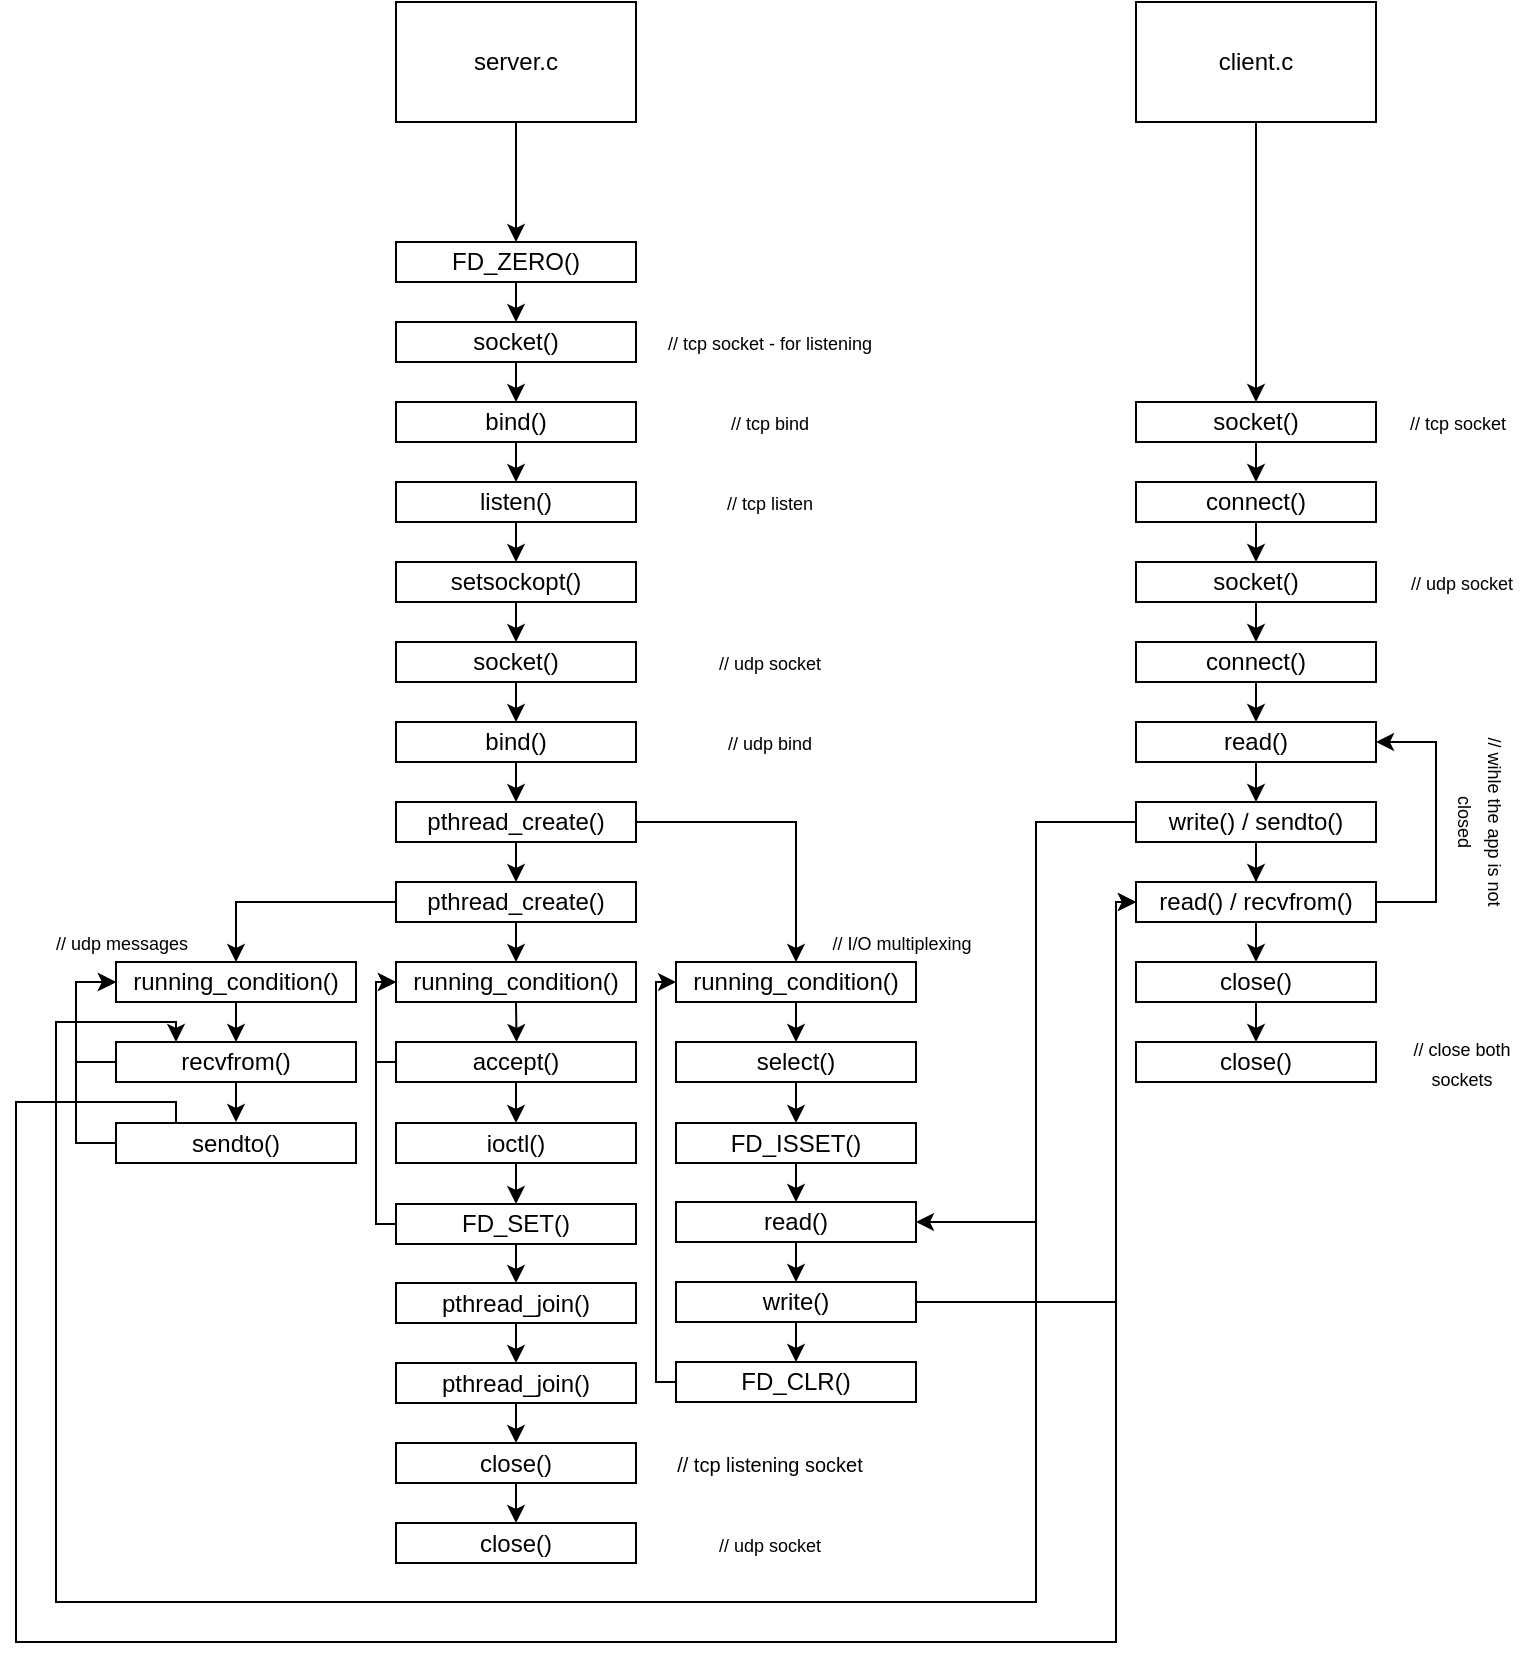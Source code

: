 <mxfile version="25.0.3">
  <diagram name="Page-1" id="tGikYW4I7svxsYGuvtX5">
    <mxGraphModel dx="1444" dy="862" grid="1" gridSize="10" guides="1" tooltips="1" connect="1" arrows="1" fold="1" page="1" pageScale="1" pageWidth="827" pageHeight="1169" math="0" shadow="0">
      <root>
        <mxCell id="0" />
        <mxCell id="1" parent="0" />
        <mxCell id="wIyI8dfQiDnWXXMvzWBP-30" style="edgeStyle=orthogonalEdgeStyle;rounded=0;orthogonalLoop=1;jettySize=auto;html=1;exitX=0.5;exitY=1;exitDx=0;exitDy=0;entryX=0.5;entryY=0;entryDx=0;entryDy=0;" parent="1" source="wIyI8dfQiDnWXXMvzWBP-5" target="wIyI8dfQiDnWXXMvzWBP-17" edge="1">
          <mxGeometry relative="1" as="geometry" />
        </mxCell>
        <mxCell id="wIyI8dfQiDnWXXMvzWBP-5" value="server.c" style="rounded=0;whiteSpace=wrap;html=1;" parent="1" vertex="1">
          <mxGeometry x="231" y="42" width="120" height="60" as="geometry" />
        </mxCell>
        <mxCell id="wIyI8dfQiDnWXXMvzWBP-72" style="edgeStyle=orthogonalEdgeStyle;rounded=0;orthogonalLoop=1;jettySize=auto;html=1;exitX=0.5;exitY=1;exitDx=0;exitDy=0;entryX=0.5;entryY=0;entryDx=0;entryDy=0;" parent="1" source="wIyI8dfQiDnWXXMvzWBP-6" target="wIyI8dfQiDnWXXMvzWBP-67" edge="1">
          <mxGeometry relative="1" as="geometry" />
        </mxCell>
        <mxCell id="wIyI8dfQiDnWXXMvzWBP-6" value="client.c" style="rounded=0;whiteSpace=wrap;html=1;" parent="1" vertex="1">
          <mxGeometry x="601" y="42" width="120" height="60" as="geometry" />
        </mxCell>
        <mxCell id="wIyI8dfQiDnWXXMvzWBP-32" style="edgeStyle=orthogonalEdgeStyle;rounded=0;orthogonalLoop=1;jettySize=auto;html=1;exitX=0.5;exitY=1;exitDx=0;exitDy=0;entryX=0.5;entryY=0;entryDx=0;entryDy=0;" parent="1" source="wIyI8dfQiDnWXXMvzWBP-9" target="wIyI8dfQiDnWXXMvzWBP-19" edge="1">
          <mxGeometry relative="1" as="geometry" />
        </mxCell>
        <mxCell id="wIyI8dfQiDnWXXMvzWBP-9" value="socket()" style="rounded=0;whiteSpace=wrap;html=1;" parent="1" vertex="1">
          <mxGeometry x="231" y="202" width="120" height="20" as="geometry" />
        </mxCell>
        <mxCell id="wIyI8dfQiDnWXXMvzWBP-37" style="edgeStyle=orthogonalEdgeStyle;rounded=0;orthogonalLoop=1;jettySize=auto;html=1;exitX=0.5;exitY=1;exitDx=0;exitDy=0;entryX=0.5;entryY=0;entryDx=0;entryDy=0;" parent="1" source="wIyI8dfQiDnWXXMvzWBP-10" target="wIyI8dfQiDnWXXMvzWBP-12" edge="1">
          <mxGeometry relative="1" as="geometry" />
        </mxCell>
        <mxCell id="wIyI8dfQiDnWXXMvzWBP-60" style="edgeStyle=orthogonalEdgeStyle;rounded=0;orthogonalLoop=1;jettySize=auto;html=1;exitX=1;exitY=0.5;exitDx=0;exitDy=0;entryX=0.5;entryY=0;entryDx=0;entryDy=0;" parent="1" source="wIyI8dfQiDnWXXMvzWBP-10" target="wIyI8dfQiDnWXXMvzWBP-45" edge="1">
          <mxGeometry relative="1" as="geometry" />
        </mxCell>
        <mxCell id="wIyI8dfQiDnWXXMvzWBP-10" value="pthread_create()" style="rounded=0;whiteSpace=wrap;html=1;" parent="1" vertex="1">
          <mxGeometry x="231" y="442" width="120" height="20" as="geometry" />
        </mxCell>
        <mxCell id="wIyI8dfQiDnWXXMvzWBP-36" style="edgeStyle=orthogonalEdgeStyle;rounded=0;orthogonalLoop=1;jettySize=auto;html=1;exitX=0.5;exitY=1;exitDx=0;exitDy=0;entryX=0.5;entryY=0;entryDx=0;entryDy=0;" parent="1" source="wIyI8dfQiDnWXXMvzWBP-11" target="wIyI8dfQiDnWXXMvzWBP-10" edge="1">
          <mxGeometry relative="1" as="geometry" />
        </mxCell>
        <mxCell id="wIyI8dfQiDnWXXMvzWBP-11" value="bind()" style="rounded=0;whiteSpace=wrap;html=1;" parent="1" vertex="1">
          <mxGeometry x="231" y="402" width="120" height="20" as="geometry" />
        </mxCell>
        <mxCell id="wIyI8dfQiDnWXXMvzWBP-38" style="edgeStyle=orthogonalEdgeStyle;rounded=0;orthogonalLoop=1;jettySize=auto;html=1;exitX=0.5;exitY=1;exitDx=0;exitDy=0;entryX=0.5;entryY=0;entryDx=0;entryDy=0;" parent="1" source="wIyI8dfQiDnWXXMvzWBP-12" target="wIyI8dfQiDnWXXMvzWBP-22" edge="1">
          <mxGeometry relative="1" as="geometry" />
        </mxCell>
        <mxCell id="wIyI8dfQiDnWXXMvzWBP-61" style="edgeStyle=orthogonalEdgeStyle;rounded=0;orthogonalLoop=1;jettySize=auto;html=1;exitX=0;exitY=0.5;exitDx=0;exitDy=0;entryX=0.5;entryY=0;entryDx=0;entryDy=0;" parent="1" source="wIyI8dfQiDnWXXMvzWBP-12" target="wIyI8dfQiDnWXXMvzWBP-46" edge="1">
          <mxGeometry relative="1" as="geometry" />
        </mxCell>
        <mxCell id="wIyI8dfQiDnWXXMvzWBP-12" value="pthread_create()" style="rounded=0;whiteSpace=wrap;html=1;" parent="1" vertex="1">
          <mxGeometry x="231" y="482" width="120" height="20" as="geometry" />
        </mxCell>
        <mxCell id="wIyI8dfQiDnWXXMvzWBP-34" style="edgeStyle=orthogonalEdgeStyle;rounded=0;orthogonalLoop=1;jettySize=auto;html=1;exitX=0.5;exitY=1;exitDx=0;exitDy=0;entryX=0.5;entryY=0;entryDx=0;entryDy=0;" parent="1" source="69QTZIDmYjtBVXrWONyk-1" target="wIyI8dfQiDnWXXMvzWBP-16" edge="1">
          <mxGeometry relative="1" as="geometry" />
        </mxCell>
        <mxCell id="wIyI8dfQiDnWXXMvzWBP-15" value="listen()" style="rounded=0;whiteSpace=wrap;html=1;" parent="1" vertex="1">
          <mxGeometry x="231" y="282" width="120" height="20" as="geometry" />
        </mxCell>
        <mxCell id="wIyI8dfQiDnWXXMvzWBP-35" style="edgeStyle=orthogonalEdgeStyle;rounded=0;orthogonalLoop=1;jettySize=auto;html=1;exitX=0.5;exitY=1;exitDx=0;exitDy=0;entryX=0.5;entryY=0;entryDx=0;entryDy=0;" parent="1" source="wIyI8dfQiDnWXXMvzWBP-16" target="wIyI8dfQiDnWXXMvzWBP-11" edge="1">
          <mxGeometry relative="1" as="geometry" />
        </mxCell>
        <mxCell id="wIyI8dfQiDnWXXMvzWBP-16" value="socket()" style="rounded=0;whiteSpace=wrap;html=1;" parent="1" vertex="1">
          <mxGeometry x="231" y="362" width="120" height="20" as="geometry" />
        </mxCell>
        <mxCell id="wIyI8dfQiDnWXXMvzWBP-31" style="edgeStyle=orthogonalEdgeStyle;rounded=0;orthogonalLoop=1;jettySize=auto;html=1;exitX=0.5;exitY=1;exitDx=0;exitDy=0;entryX=0.5;entryY=0;entryDx=0;entryDy=0;" parent="1" source="wIyI8dfQiDnWXXMvzWBP-17" target="wIyI8dfQiDnWXXMvzWBP-9" edge="1">
          <mxGeometry relative="1" as="geometry" />
        </mxCell>
        <mxCell id="wIyI8dfQiDnWXXMvzWBP-17" value="FD_ZERO()" style="rounded=0;whiteSpace=wrap;html=1;" parent="1" vertex="1">
          <mxGeometry x="231" y="162" width="120" height="20" as="geometry" />
        </mxCell>
        <mxCell id="wIyI8dfQiDnWXXMvzWBP-33" style="edgeStyle=orthogonalEdgeStyle;rounded=0;orthogonalLoop=1;jettySize=auto;html=1;exitX=0.5;exitY=1;exitDx=0;exitDy=0;entryX=0.5;entryY=0;entryDx=0;entryDy=0;" parent="1" source="wIyI8dfQiDnWXXMvzWBP-19" target="wIyI8dfQiDnWXXMvzWBP-15" edge="1">
          <mxGeometry relative="1" as="geometry" />
        </mxCell>
        <mxCell id="wIyI8dfQiDnWXXMvzWBP-19" value="bind()" style="rounded=0;whiteSpace=wrap;html=1;" parent="1" vertex="1">
          <mxGeometry x="231" y="242" width="120" height="20" as="geometry" />
        </mxCell>
        <mxCell id="69QTZIDmYjtBVXrWONyk-5" style="edgeStyle=orthogonalEdgeStyle;rounded=0;orthogonalLoop=1;jettySize=auto;html=1;exitX=0.5;exitY=1;exitDx=0;exitDy=0;" edge="1" parent="1" source="wIyI8dfQiDnWXXMvzWBP-22">
          <mxGeometry relative="1" as="geometry">
            <mxPoint x="291.276" y="562.0" as="targetPoint" />
          </mxGeometry>
        </mxCell>
        <mxCell id="wIyI8dfQiDnWXXMvzWBP-22" value="running_condition()" style="rounded=0;whiteSpace=wrap;html=1;" parent="1" vertex="1">
          <mxGeometry x="231" y="522" width="120" height="20" as="geometry" />
        </mxCell>
        <mxCell id="69QTZIDmYjtBVXrWONyk-17" style="edgeStyle=orthogonalEdgeStyle;rounded=0;orthogonalLoop=1;jettySize=auto;html=1;exitX=0.5;exitY=1;exitDx=0;exitDy=0;entryX=0.5;entryY=0;entryDx=0;entryDy=0;" edge="1" parent="1" source="wIyI8dfQiDnWXXMvzWBP-23" target="69QTZIDmYjtBVXrWONyk-3">
          <mxGeometry relative="1" as="geometry" />
        </mxCell>
        <mxCell id="69QTZIDmYjtBVXrWONyk-19" style="edgeStyle=orthogonalEdgeStyle;rounded=0;orthogonalLoop=1;jettySize=auto;html=1;exitX=0;exitY=0.5;exitDx=0;exitDy=0;entryX=0;entryY=0.5;entryDx=0;entryDy=0;" edge="1" parent="1" source="wIyI8dfQiDnWXXMvzWBP-23" target="wIyI8dfQiDnWXXMvzWBP-22">
          <mxGeometry relative="1" as="geometry">
            <Array as="points">
              <mxPoint x="221" y="572" />
              <mxPoint x="221" y="532" />
            </Array>
          </mxGeometry>
        </mxCell>
        <mxCell id="wIyI8dfQiDnWXXMvzWBP-23" value="accept()" style="rounded=0;whiteSpace=wrap;html=1;" parent="1" vertex="1">
          <mxGeometry x="231" y="562" width="120" height="20" as="geometry" />
        </mxCell>
        <mxCell id="wIyI8dfQiDnWXXMvzWBP-41" style="edgeStyle=orthogonalEdgeStyle;rounded=0;orthogonalLoop=1;jettySize=auto;html=1;exitX=0.5;exitY=1;exitDx=0;exitDy=0;entryX=0.5;entryY=0;entryDx=0;entryDy=0;" parent="1" source="wIyI8dfQiDnWXXMvzWBP-24" target="wIyI8dfQiDnWXXMvzWBP-25" edge="1">
          <mxGeometry relative="1" as="geometry" />
        </mxCell>
        <mxCell id="69QTZIDmYjtBVXrWONyk-8" style="edgeStyle=orthogonalEdgeStyle;rounded=0;orthogonalLoop=1;jettySize=auto;html=1;exitX=0;exitY=0.5;exitDx=0;exitDy=0;entryX=0;entryY=0.5;entryDx=0;entryDy=0;" edge="1" parent="1" source="wIyI8dfQiDnWXXMvzWBP-24" target="wIyI8dfQiDnWXXMvzWBP-22">
          <mxGeometry relative="1" as="geometry">
            <Array as="points">
              <mxPoint x="221" y="653" />
              <mxPoint x="221" y="532" />
            </Array>
          </mxGeometry>
        </mxCell>
        <mxCell id="wIyI8dfQiDnWXXMvzWBP-24" value="FD_SET()" style="rounded=0;whiteSpace=wrap;html=1;" parent="1" vertex="1">
          <mxGeometry x="231" y="643" width="120" height="20" as="geometry" />
        </mxCell>
        <mxCell id="wIyI8dfQiDnWXXMvzWBP-42" style="edgeStyle=orthogonalEdgeStyle;rounded=0;orthogonalLoop=1;jettySize=auto;html=1;exitX=0.5;exitY=1;exitDx=0;exitDy=0;entryX=0.5;entryY=0;entryDx=0;entryDy=0;" parent="1" source="wIyI8dfQiDnWXXMvzWBP-25" target="wIyI8dfQiDnWXXMvzWBP-26" edge="1">
          <mxGeometry relative="1" as="geometry" />
        </mxCell>
        <mxCell id="wIyI8dfQiDnWXXMvzWBP-25" value="pthread_join()" style="rounded=0;whiteSpace=wrap;html=1;" parent="1" vertex="1">
          <mxGeometry x="231" y="682.5" width="120" height="20" as="geometry" />
        </mxCell>
        <mxCell id="wIyI8dfQiDnWXXMvzWBP-43" style="edgeStyle=orthogonalEdgeStyle;rounded=0;orthogonalLoop=1;jettySize=auto;html=1;exitX=0.5;exitY=1;exitDx=0;exitDy=0;entryX=0.5;entryY=0;entryDx=0;entryDy=0;" parent="1" source="wIyI8dfQiDnWXXMvzWBP-26" target="wIyI8dfQiDnWXXMvzWBP-27" edge="1">
          <mxGeometry relative="1" as="geometry" />
        </mxCell>
        <mxCell id="wIyI8dfQiDnWXXMvzWBP-26" value="pthread_join()" style="rounded=0;whiteSpace=wrap;html=1;" parent="1" vertex="1">
          <mxGeometry x="231" y="722.5" width="120" height="20" as="geometry" />
        </mxCell>
        <mxCell id="wIyI8dfQiDnWXXMvzWBP-44" style="edgeStyle=orthogonalEdgeStyle;rounded=0;orthogonalLoop=1;jettySize=auto;html=1;exitX=0.5;exitY=1;exitDx=0;exitDy=0;entryX=0.5;entryY=0;entryDx=0;entryDy=0;" parent="1" source="wIyI8dfQiDnWXXMvzWBP-27" target="wIyI8dfQiDnWXXMvzWBP-28" edge="1">
          <mxGeometry relative="1" as="geometry" />
        </mxCell>
        <mxCell id="wIyI8dfQiDnWXXMvzWBP-27" value="close()" style="rounded=0;whiteSpace=wrap;html=1;" parent="1" vertex="1">
          <mxGeometry x="231" y="762.5" width="120" height="20" as="geometry" />
        </mxCell>
        <mxCell id="wIyI8dfQiDnWXXMvzWBP-28" value="close()" style="rounded=0;whiteSpace=wrap;html=1;" parent="1" vertex="1">
          <mxGeometry x="231" y="802.5" width="120" height="20" as="geometry" />
        </mxCell>
        <mxCell id="wIyI8dfQiDnWXXMvzWBP-54" style="edgeStyle=orthogonalEdgeStyle;rounded=0;orthogonalLoop=1;jettySize=auto;html=1;exitX=0.5;exitY=1;exitDx=0;exitDy=0;entryX=0.5;entryY=0;entryDx=0;entryDy=0;" parent="1" source="wIyI8dfQiDnWXXMvzWBP-45" target="wIyI8dfQiDnWXXMvzWBP-47" edge="1">
          <mxGeometry relative="1" as="geometry" />
        </mxCell>
        <mxCell id="wIyI8dfQiDnWXXMvzWBP-45" value="running_condition()" style="rounded=0;whiteSpace=wrap;html=1;" parent="1" vertex="1">
          <mxGeometry x="371" y="522" width="120" height="20" as="geometry" />
        </mxCell>
        <mxCell id="wIyI8dfQiDnWXXMvzWBP-64" style="edgeStyle=orthogonalEdgeStyle;rounded=0;orthogonalLoop=1;jettySize=auto;html=1;exitX=0.5;exitY=1;exitDx=0;exitDy=0;entryX=0.5;entryY=0;entryDx=0;entryDy=0;" parent="1" source="wIyI8dfQiDnWXXMvzWBP-46" target="wIyI8dfQiDnWXXMvzWBP-62" edge="1">
          <mxGeometry relative="1" as="geometry" />
        </mxCell>
        <mxCell id="wIyI8dfQiDnWXXMvzWBP-46" value="running_condition()" style="rounded=0;whiteSpace=wrap;html=1;" parent="1" vertex="1">
          <mxGeometry x="91" y="522" width="120" height="20" as="geometry" />
        </mxCell>
        <mxCell id="wIyI8dfQiDnWXXMvzWBP-55" style="edgeStyle=orthogonalEdgeStyle;rounded=0;orthogonalLoop=1;jettySize=auto;html=1;exitX=0.5;exitY=1;exitDx=0;exitDy=0;entryX=0.5;entryY=0;entryDx=0;entryDy=0;" parent="1" source="wIyI8dfQiDnWXXMvzWBP-47" target="wIyI8dfQiDnWXXMvzWBP-48" edge="1">
          <mxGeometry relative="1" as="geometry" />
        </mxCell>
        <mxCell id="wIyI8dfQiDnWXXMvzWBP-47" value="select()" style="rounded=0;whiteSpace=wrap;html=1;" parent="1" vertex="1">
          <mxGeometry x="371" y="562" width="120" height="20" as="geometry" />
        </mxCell>
        <mxCell id="wIyI8dfQiDnWXXMvzWBP-56" style="edgeStyle=orthogonalEdgeStyle;rounded=0;orthogonalLoop=1;jettySize=auto;html=1;exitX=0.5;exitY=1;exitDx=0;exitDy=0;entryX=0.5;entryY=0;entryDx=0;entryDy=0;" parent="1" source="wIyI8dfQiDnWXXMvzWBP-48" target="wIyI8dfQiDnWXXMvzWBP-49" edge="1">
          <mxGeometry relative="1" as="geometry" />
        </mxCell>
        <mxCell id="wIyI8dfQiDnWXXMvzWBP-48" value="FD_ISSET()" style="rounded=0;whiteSpace=wrap;html=1;" parent="1" vertex="1">
          <mxGeometry x="371" y="602.5" width="120" height="20" as="geometry" />
        </mxCell>
        <mxCell id="wIyI8dfQiDnWXXMvzWBP-57" style="edgeStyle=orthogonalEdgeStyle;rounded=0;orthogonalLoop=1;jettySize=auto;html=1;exitX=0.5;exitY=1;exitDx=0;exitDy=0;entryX=0.5;entryY=0;entryDx=0;entryDy=0;" parent="1" source="wIyI8dfQiDnWXXMvzWBP-49" target="wIyI8dfQiDnWXXMvzWBP-50" edge="1">
          <mxGeometry relative="1" as="geometry" />
        </mxCell>
        <mxCell id="wIyI8dfQiDnWXXMvzWBP-49" value="read()" style="rounded=0;whiteSpace=wrap;html=1;" parent="1" vertex="1">
          <mxGeometry x="371" y="642" width="120" height="20" as="geometry" />
        </mxCell>
        <mxCell id="wIyI8dfQiDnWXXMvzWBP-58" style="edgeStyle=orthogonalEdgeStyle;rounded=0;orthogonalLoop=1;jettySize=auto;html=1;exitX=0.5;exitY=1;exitDx=0;exitDy=0;entryX=0.5;entryY=0;entryDx=0;entryDy=0;" parent="1" source="wIyI8dfQiDnWXXMvzWBP-50" edge="1">
          <mxGeometry relative="1" as="geometry">
            <mxPoint x="431" y="722" as="targetPoint" />
          </mxGeometry>
        </mxCell>
        <mxCell id="69QTZIDmYjtBVXrWONyk-22" style="edgeStyle=orthogonalEdgeStyle;rounded=0;orthogonalLoop=1;jettySize=auto;html=1;exitX=1;exitY=0.5;exitDx=0;exitDy=0;entryX=0;entryY=0.5;entryDx=0;entryDy=0;" edge="1" parent="1" source="wIyI8dfQiDnWXXMvzWBP-50" target="wIyI8dfQiDnWXXMvzWBP-77">
          <mxGeometry relative="1" as="geometry">
            <Array as="points">
              <mxPoint x="591" y="692" />
              <mxPoint x="591" y="492" />
            </Array>
          </mxGeometry>
        </mxCell>
        <mxCell id="wIyI8dfQiDnWXXMvzWBP-50" value="write&lt;span style=&quot;background-color: initial;&quot;&gt;()&lt;/span&gt;" style="rounded=0;whiteSpace=wrap;html=1;" parent="1" vertex="1">
          <mxGeometry x="371" y="682" width="120" height="20" as="geometry" />
        </mxCell>
        <mxCell id="wIyI8dfQiDnWXXMvzWBP-59" style="edgeStyle=orthogonalEdgeStyle;rounded=0;orthogonalLoop=1;jettySize=auto;html=1;exitX=0.5;exitY=1;exitDx=0;exitDy=0;entryX=0.5;entryY=0;entryDx=0;entryDy=0;" parent="1" target="wIyI8dfQiDnWXXMvzWBP-53" edge="1">
          <mxGeometry relative="1" as="geometry">
            <mxPoint x="431" y="742" as="sourcePoint" />
          </mxGeometry>
        </mxCell>
        <mxCell id="69QTZIDmYjtBVXrWONyk-11" style="edgeStyle=orthogonalEdgeStyle;rounded=0;orthogonalLoop=1;jettySize=auto;html=1;exitX=0;exitY=0.5;exitDx=0;exitDy=0;entryX=0;entryY=0.5;entryDx=0;entryDy=0;" edge="1" parent="1" source="wIyI8dfQiDnWXXMvzWBP-53" target="wIyI8dfQiDnWXXMvzWBP-45">
          <mxGeometry relative="1" as="geometry">
            <Array as="points">
              <mxPoint x="361" y="732" />
              <mxPoint x="361" y="532" />
            </Array>
          </mxGeometry>
        </mxCell>
        <mxCell id="wIyI8dfQiDnWXXMvzWBP-53" value="FD_CLR()" style="rounded=0;whiteSpace=wrap;html=1;" parent="1" vertex="1">
          <mxGeometry x="371" y="722" width="120" height="20" as="geometry" />
        </mxCell>
        <mxCell id="wIyI8dfQiDnWXXMvzWBP-65" style="edgeStyle=orthogonalEdgeStyle;rounded=0;orthogonalLoop=1;jettySize=auto;html=1;exitX=0.5;exitY=1;exitDx=0;exitDy=0;" parent="1" source="wIyI8dfQiDnWXXMvzWBP-62" edge="1">
          <mxGeometry relative="1" as="geometry">
            <mxPoint x="151" y="602" as="targetPoint" />
          </mxGeometry>
        </mxCell>
        <mxCell id="69QTZIDmYjtBVXrWONyk-10" style="edgeStyle=orthogonalEdgeStyle;rounded=0;orthogonalLoop=1;jettySize=auto;html=1;exitX=0;exitY=0.5;exitDx=0;exitDy=0;entryX=0;entryY=0.5;entryDx=0;entryDy=0;" edge="1" parent="1" source="wIyI8dfQiDnWXXMvzWBP-62" target="wIyI8dfQiDnWXXMvzWBP-46">
          <mxGeometry relative="1" as="geometry" />
        </mxCell>
        <mxCell id="wIyI8dfQiDnWXXMvzWBP-62" value="recvfrom()" style="rounded=0;whiteSpace=wrap;html=1;" parent="1" vertex="1">
          <mxGeometry x="91" y="562" width="120" height="20" as="geometry" />
        </mxCell>
        <mxCell id="69QTZIDmYjtBVXrWONyk-9" style="edgeStyle=orthogonalEdgeStyle;rounded=0;orthogonalLoop=1;jettySize=auto;html=1;exitX=0;exitY=0.5;exitDx=0;exitDy=0;entryX=0;entryY=0.5;entryDx=0;entryDy=0;" edge="1" parent="1" source="wIyI8dfQiDnWXXMvzWBP-63" target="wIyI8dfQiDnWXXMvzWBP-46">
          <mxGeometry relative="1" as="geometry" />
        </mxCell>
        <mxCell id="69QTZIDmYjtBVXrWONyk-23" style="edgeStyle=orthogonalEdgeStyle;rounded=0;orthogonalLoop=1;jettySize=auto;html=1;exitX=0.25;exitY=0;exitDx=0;exitDy=0;entryX=0;entryY=0.5;entryDx=0;entryDy=0;" edge="1" parent="1" source="wIyI8dfQiDnWXXMvzWBP-63" target="wIyI8dfQiDnWXXMvzWBP-77">
          <mxGeometry relative="1" as="geometry">
            <Array as="points">
              <mxPoint x="121" y="592" />
              <mxPoint x="41" y="592" />
              <mxPoint x="41" y="862" />
              <mxPoint x="591" y="862" />
              <mxPoint x="591" y="492" />
            </Array>
          </mxGeometry>
        </mxCell>
        <mxCell id="wIyI8dfQiDnWXXMvzWBP-63" value="sendto()" style="rounded=0;whiteSpace=wrap;html=1;" parent="1" vertex="1">
          <mxGeometry x="91" y="602.5" width="120" height="20" as="geometry" />
        </mxCell>
        <mxCell id="69QTZIDmYjtBVXrWONyk-30" style="edgeStyle=orthogonalEdgeStyle;rounded=0;orthogonalLoop=1;jettySize=auto;html=1;exitX=0.5;exitY=1;exitDx=0;exitDy=0;entryX=0.5;entryY=0;entryDx=0;entryDy=0;" edge="1" parent="1" source="wIyI8dfQiDnWXXMvzWBP-67" target="wIyI8dfQiDnWXXMvzWBP-69">
          <mxGeometry relative="1" as="geometry" />
        </mxCell>
        <mxCell id="wIyI8dfQiDnWXXMvzWBP-67" value="socket()" style="rounded=0;whiteSpace=wrap;html=1;" parent="1" vertex="1">
          <mxGeometry x="601" y="242" width="120" height="20" as="geometry" />
        </mxCell>
        <mxCell id="69QTZIDmYjtBVXrWONyk-31" style="edgeStyle=orthogonalEdgeStyle;rounded=0;orthogonalLoop=1;jettySize=auto;html=1;exitX=0.5;exitY=1;exitDx=0;exitDy=0;entryX=0.5;entryY=0;entryDx=0;entryDy=0;" edge="1" parent="1" source="wIyI8dfQiDnWXXMvzWBP-69" target="wIyI8dfQiDnWXXMvzWBP-71">
          <mxGeometry relative="1" as="geometry" />
        </mxCell>
        <mxCell id="wIyI8dfQiDnWXXMvzWBP-69" value="connect()" style="rounded=0;whiteSpace=wrap;html=1;" parent="1" vertex="1">
          <mxGeometry x="601" y="282" width="120" height="20" as="geometry" />
        </mxCell>
        <mxCell id="69QTZIDmYjtBVXrWONyk-32" style="edgeStyle=orthogonalEdgeStyle;rounded=0;orthogonalLoop=1;jettySize=auto;html=1;exitX=0.5;exitY=1;exitDx=0;exitDy=0;entryX=0.5;entryY=0;entryDx=0;entryDy=0;" edge="1" parent="1" source="wIyI8dfQiDnWXXMvzWBP-71" target="wIyI8dfQiDnWXXMvzWBP-73">
          <mxGeometry relative="1" as="geometry" />
        </mxCell>
        <mxCell id="wIyI8dfQiDnWXXMvzWBP-71" value="socket()" style="rounded=0;whiteSpace=wrap;html=1;" parent="1" vertex="1">
          <mxGeometry x="601" y="322" width="120" height="20" as="geometry" />
        </mxCell>
        <mxCell id="wIyI8dfQiDnWXXMvzWBP-78" style="edgeStyle=orthogonalEdgeStyle;rounded=0;orthogonalLoop=1;jettySize=auto;html=1;exitX=0.5;exitY=1;exitDx=0;exitDy=0;entryX=0.5;entryY=0;entryDx=0;entryDy=0;" parent="1" source="wIyI8dfQiDnWXXMvzWBP-73" target="wIyI8dfQiDnWXXMvzWBP-75" edge="1">
          <mxGeometry relative="1" as="geometry" />
        </mxCell>
        <mxCell id="wIyI8dfQiDnWXXMvzWBP-73" value="connect()" style="rounded=0;whiteSpace=wrap;html=1;" parent="1" vertex="1">
          <mxGeometry x="601" y="362" width="120" height="20" as="geometry" />
        </mxCell>
        <mxCell id="wIyI8dfQiDnWXXMvzWBP-74" style="edgeStyle=orthogonalEdgeStyle;rounded=0;orthogonalLoop=1;jettySize=auto;html=1;exitX=0.5;exitY=1;exitDx=0;exitDy=0;entryX=0.5;entryY=0;entryDx=0;entryDy=0;" parent="1" source="wIyI8dfQiDnWXXMvzWBP-75" target="wIyI8dfQiDnWXXMvzWBP-76" edge="1">
          <mxGeometry relative="1" as="geometry" />
        </mxCell>
        <mxCell id="wIyI8dfQiDnWXXMvzWBP-75" value="read()" style="rounded=0;whiteSpace=wrap;html=1;" parent="1" vertex="1">
          <mxGeometry x="601" y="402" width="120" height="20" as="geometry" />
        </mxCell>
        <mxCell id="wIyI8dfQiDnWXXMvzWBP-79" style="edgeStyle=orthogonalEdgeStyle;rounded=0;orthogonalLoop=1;jettySize=auto;html=1;exitX=0.5;exitY=1;exitDx=0;exitDy=0;" parent="1" source="wIyI8dfQiDnWXXMvzWBP-76" target="wIyI8dfQiDnWXXMvzWBP-77" edge="1">
          <mxGeometry relative="1" as="geometry" />
        </mxCell>
        <mxCell id="69QTZIDmYjtBVXrWONyk-20" style="edgeStyle=orthogonalEdgeStyle;rounded=0;orthogonalLoop=1;jettySize=auto;html=1;exitX=0;exitY=0.5;exitDx=0;exitDy=0;entryX=1;entryY=0.5;entryDx=0;entryDy=0;" edge="1" parent="1" source="wIyI8dfQiDnWXXMvzWBP-76" target="wIyI8dfQiDnWXXMvzWBP-49">
          <mxGeometry relative="1" as="geometry">
            <Array as="points">
              <mxPoint x="551" y="452" />
              <mxPoint x="551" y="652" />
            </Array>
          </mxGeometry>
        </mxCell>
        <mxCell id="69QTZIDmYjtBVXrWONyk-21" style="edgeStyle=orthogonalEdgeStyle;rounded=0;orthogonalLoop=1;jettySize=auto;html=1;exitX=0;exitY=0.5;exitDx=0;exitDy=0;entryX=0.25;entryY=0;entryDx=0;entryDy=0;" edge="1" parent="1" source="wIyI8dfQiDnWXXMvzWBP-76" target="wIyI8dfQiDnWXXMvzWBP-62">
          <mxGeometry relative="1" as="geometry">
            <Array as="points">
              <mxPoint x="551" y="452" />
              <mxPoint x="551" y="842" />
              <mxPoint x="61" y="842" />
              <mxPoint x="61" y="552" />
              <mxPoint x="121" y="552" />
            </Array>
          </mxGeometry>
        </mxCell>
        <mxCell id="wIyI8dfQiDnWXXMvzWBP-76" value="write&lt;span style=&quot;background-color: initial;&quot;&gt;() / sendto()&lt;/span&gt;" style="rounded=0;whiteSpace=wrap;html=1;" parent="1" vertex="1">
          <mxGeometry x="601" y="442" width="120" height="20" as="geometry" />
        </mxCell>
        <mxCell id="wIyI8dfQiDnWXXMvzWBP-83" style="edgeStyle=orthogonalEdgeStyle;rounded=0;orthogonalLoop=1;jettySize=auto;html=1;exitX=0.5;exitY=1;exitDx=0;exitDy=0;entryX=0.5;entryY=0;entryDx=0;entryDy=0;" parent="1" source="wIyI8dfQiDnWXXMvzWBP-77" target="wIyI8dfQiDnWXXMvzWBP-81" edge="1">
          <mxGeometry relative="1" as="geometry" />
        </mxCell>
        <mxCell id="wIyI8dfQiDnWXXMvzWBP-84" style="edgeStyle=orthogonalEdgeStyle;rounded=0;orthogonalLoop=1;jettySize=auto;html=1;exitX=1;exitY=0.5;exitDx=0;exitDy=0;entryX=1;entryY=0.5;entryDx=0;entryDy=0;" parent="1" source="wIyI8dfQiDnWXXMvzWBP-77" target="wIyI8dfQiDnWXXMvzWBP-75" edge="1">
          <mxGeometry relative="1" as="geometry">
            <Array as="points">
              <mxPoint x="751" y="492" />
              <mxPoint x="751" y="412" />
            </Array>
          </mxGeometry>
        </mxCell>
        <mxCell id="wIyI8dfQiDnWXXMvzWBP-77" value="read() / recvfrom()" style="rounded=0;whiteSpace=wrap;html=1;" parent="1" vertex="1">
          <mxGeometry x="601" y="482" width="120" height="20" as="geometry" />
        </mxCell>
        <mxCell id="wIyI8dfQiDnWXXMvzWBP-80" style="edgeStyle=orthogonalEdgeStyle;rounded=0;orthogonalLoop=1;jettySize=auto;html=1;exitX=0.5;exitY=1;exitDx=0;exitDy=0;entryX=0.5;entryY=0;entryDx=0;entryDy=0;" parent="1" source="wIyI8dfQiDnWXXMvzWBP-81" target="wIyI8dfQiDnWXXMvzWBP-82" edge="1">
          <mxGeometry relative="1" as="geometry" />
        </mxCell>
        <mxCell id="wIyI8dfQiDnWXXMvzWBP-81" value="close()" style="rounded=0;whiteSpace=wrap;html=1;" parent="1" vertex="1">
          <mxGeometry x="601" y="522" width="120" height="20" as="geometry" />
        </mxCell>
        <mxCell id="wIyI8dfQiDnWXXMvzWBP-82" value="close()" style="rounded=0;whiteSpace=wrap;html=1;" parent="1" vertex="1">
          <mxGeometry x="601" y="562" width="120" height="20" as="geometry" />
        </mxCell>
        <mxCell id="wIyI8dfQiDnWXXMvzWBP-86" value="&lt;font style=&quot;font-size: 9px;&quot;&gt;// tcp socket - for listening&lt;/font&gt;" style="text;html=1;align=center;verticalAlign=middle;whiteSpace=wrap;rounded=0;" parent="1" vertex="1">
          <mxGeometry x="365" y="202" width="106" height="20" as="geometry" />
        </mxCell>
        <mxCell id="wIyI8dfQiDnWXXMvzWBP-87" value="&lt;font style=&quot;font-size: 9px;&quot;&gt;// tcp bind&lt;/font&gt;" style="text;html=1;align=center;verticalAlign=middle;whiteSpace=wrap;rounded=0;" parent="1" vertex="1">
          <mxGeometry x="365" y="242" width="106" height="20" as="geometry" />
        </mxCell>
        <mxCell id="wIyI8dfQiDnWXXMvzWBP-90" value="&lt;font style=&quot;font-size: 9px;&quot;&gt;// udp socket&lt;/font&gt;" style="text;html=1;align=center;verticalAlign=middle;whiteSpace=wrap;rounded=0;" parent="1" vertex="1">
          <mxGeometry x="365" y="362" width="106" height="20" as="geometry" />
        </mxCell>
        <mxCell id="wIyI8dfQiDnWXXMvzWBP-91" value="&lt;font style=&quot;font-size: 9px;&quot;&gt;// udp bind&lt;/font&gt;" style="text;html=1;align=center;verticalAlign=middle;whiteSpace=wrap;rounded=0;" parent="1" vertex="1">
          <mxGeometry x="365" y="402" width="106" height="20" as="geometry" />
        </mxCell>
        <mxCell id="wIyI8dfQiDnWXXMvzWBP-92" value="&lt;font style=&quot;font-size: 9px;&quot;&gt;// tcp listen&lt;/font&gt;" style="text;html=1;align=center;verticalAlign=middle;whiteSpace=wrap;rounded=0;" parent="1" vertex="1">
          <mxGeometry x="365" y="282" width="106" height="20" as="geometry" />
        </mxCell>
        <mxCell id="69QTZIDmYjtBVXrWONyk-2" value="" style="edgeStyle=orthogonalEdgeStyle;rounded=0;orthogonalLoop=1;jettySize=auto;html=1;exitX=0.5;exitY=1;exitDx=0;exitDy=0;entryX=0.5;entryY=0;entryDx=0;entryDy=0;" edge="1" parent="1" source="wIyI8dfQiDnWXXMvzWBP-15" target="69QTZIDmYjtBVXrWONyk-1">
          <mxGeometry relative="1" as="geometry">
            <mxPoint x="291" y="302" as="sourcePoint" />
            <mxPoint x="291" y="362" as="targetPoint" />
          </mxGeometry>
        </mxCell>
        <mxCell id="69QTZIDmYjtBVXrWONyk-1" value="setsockopt()" style="rounded=0;whiteSpace=wrap;html=1;" vertex="1" parent="1">
          <mxGeometry x="231" y="322" width="120" height="20" as="geometry" />
        </mxCell>
        <mxCell id="69QTZIDmYjtBVXrWONyk-18" style="edgeStyle=orthogonalEdgeStyle;rounded=0;orthogonalLoop=1;jettySize=auto;html=1;exitX=0.5;exitY=1;exitDx=0;exitDy=0;entryX=0.5;entryY=0;entryDx=0;entryDy=0;" edge="1" parent="1" source="69QTZIDmYjtBVXrWONyk-3" target="wIyI8dfQiDnWXXMvzWBP-24">
          <mxGeometry relative="1" as="geometry" />
        </mxCell>
        <mxCell id="69QTZIDmYjtBVXrWONyk-3" value="ioctl()" style="rounded=0;whiteSpace=wrap;html=1;" vertex="1" parent="1">
          <mxGeometry x="231" y="602.5" width="120" height="20" as="geometry" />
        </mxCell>
        <mxCell id="69QTZIDmYjtBVXrWONyk-6" value="&lt;font style=&quot;font-size: 9px;&quot;&gt;// udp messages&lt;/font&gt;" style="text;html=1;align=center;verticalAlign=middle;whiteSpace=wrap;rounded=0;" vertex="1" parent="1">
          <mxGeometry x="41" y="502" width="106" height="20" as="geometry" />
        </mxCell>
        <mxCell id="69QTZIDmYjtBVXrWONyk-7" value="&lt;font style=&quot;font-size: 9px;&quot;&gt;// I/O multiplexing&lt;/font&gt;" style="text;html=1;align=center;verticalAlign=middle;whiteSpace=wrap;rounded=0;" vertex="1" parent="1">
          <mxGeometry x="431" y="502" width="106" height="20" as="geometry" />
        </mxCell>
        <mxCell id="69QTZIDmYjtBVXrWONyk-12" value="&lt;font size=&quot;1&quot;&gt;// tcp listening socket&lt;/font&gt;" style="text;html=1;align=center;verticalAlign=middle;whiteSpace=wrap;rounded=0;" vertex="1" parent="1">
          <mxGeometry x="365" y="762.5" width="106" height="20" as="geometry" />
        </mxCell>
        <mxCell id="69QTZIDmYjtBVXrWONyk-13" value="&lt;font style=&quot;font-size: 9px;&quot;&gt;// udp socket&lt;/font&gt;" style="text;html=1;align=center;verticalAlign=middle;whiteSpace=wrap;rounded=0;" vertex="1" parent="1">
          <mxGeometry x="365" y="802.5" width="106" height="20" as="geometry" />
        </mxCell>
        <mxCell id="69QTZIDmYjtBVXrWONyk-14" value="&lt;font style=&quot;font-size: 9px;&quot;&gt;// wihle the app is not closed&lt;/font&gt;" style="text;html=1;align=center;verticalAlign=middle;whiteSpace=wrap;rounded=0;rotation=90;" vertex="1" parent="1">
          <mxGeometry x="721" y="442" width="106" height="20" as="geometry" />
        </mxCell>
        <mxCell id="69QTZIDmYjtBVXrWONyk-26" value="&lt;font style=&quot;font-size: 9px;&quot;&gt;// udp socket&lt;/font&gt;" style="text;html=1;align=center;verticalAlign=middle;whiteSpace=wrap;rounded=0;" vertex="1" parent="1">
          <mxGeometry x="731" y="322" width="66" height="20" as="geometry" />
        </mxCell>
        <mxCell id="69QTZIDmYjtBVXrWONyk-27" value="&lt;font style=&quot;font-size: 9px;&quot;&gt;// tcp socket&lt;/font&gt;" style="text;html=1;align=center;verticalAlign=middle;whiteSpace=wrap;rounded=0;" vertex="1" parent="1">
          <mxGeometry x="727" y="242" width="70" height="20" as="geometry" />
        </mxCell>
        <mxCell id="69QTZIDmYjtBVXrWONyk-34" value="&lt;font style=&quot;font-size: 9px;&quot;&gt;// close both sockets&lt;/font&gt;" style="text;html=1;align=center;verticalAlign=middle;whiteSpace=wrap;rounded=0;" vertex="1" parent="1">
          <mxGeometry x="731" y="562" width="66" height="20" as="geometry" />
        </mxCell>
      </root>
    </mxGraphModel>
  </diagram>
</mxfile>
